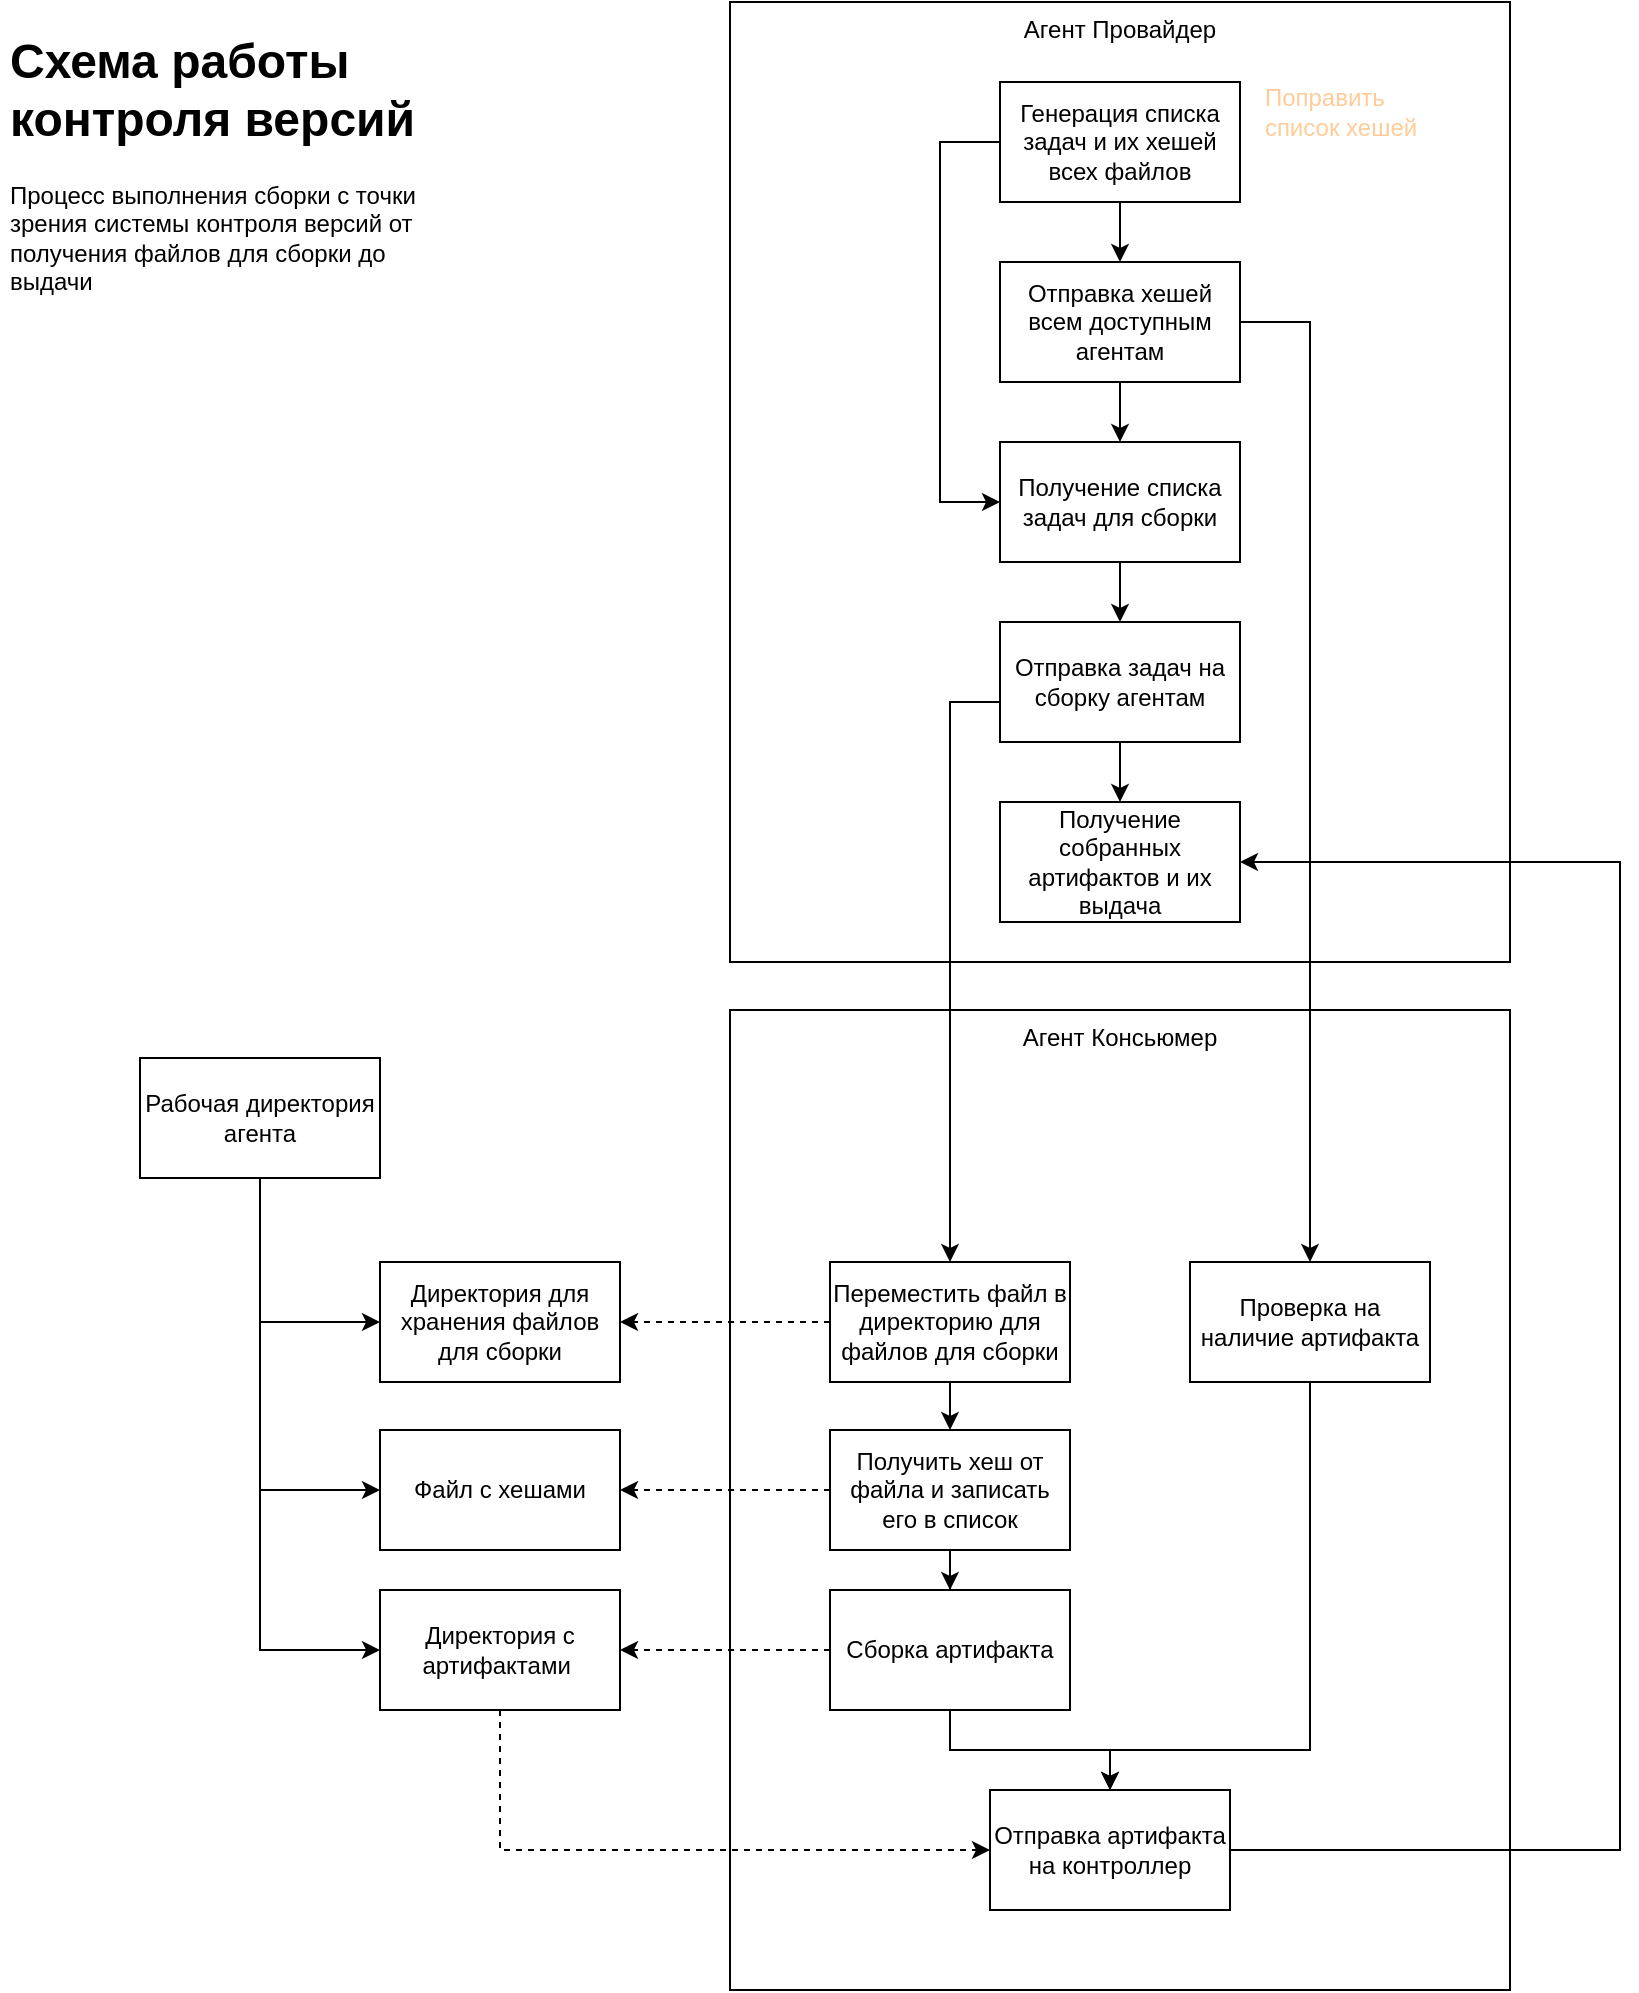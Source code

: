 <mxfile version="15.5.4" type="embed" pages="2"><diagram id="dyj6jYMNnaCiFXH7SBxR" name="Схема"><mxGraphModel dx="1384" dy="1525" grid="1" gridSize="10" guides="1" tooltips="1" connect="1" arrows="1" fold="1" page="1" pageScale="1" pageWidth="1169" pageHeight="827" math="0" shadow="0"><root><mxCell id="0"/><mxCell id="1" parent="0"/><mxCell id="9ElOrBx4syKhtCMLLyps-4" style="edgeStyle=orthogonalEdgeStyle;rounded=0;orthogonalLoop=1;jettySize=auto;html=1;entryX=0;entryY=0.5;entryDx=0;entryDy=0;" parent="1" source="9ElOrBx4syKhtCMLLyps-2" target="9ElOrBx4syKhtCMLLyps-3" edge="1"><mxGeometry relative="1" as="geometry"/></mxCell><mxCell id="9ElOrBx4syKhtCMLLyps-6" style="edgeStyle=orthogonalEdgeStyle;rounded=0;orthogonalLoop=1;jettySize=auto;html=1;entryX=0;entryY=0.5;entryDx=0;entryDy=0;" parent="1" source="9ElOrBx4syKhtCMLLyps-2" target="9ElOrBx4syKhtCMLLyps-5" edge="1"><mxGeometry relative="1" as="geometry"/></mxCell><mxCell id="9ElOrBx4syKhtCMLLyps-8" style="edgeStyle=orthogonalEdgeStyle;rounded=0;orthogonalLoop=1;jettySize=auto;html=1;entryX=0;entryY=0.5;entryDx=0;entryDy=0;" parent="1" source="9ElOrBx4syKhtCMLLyps-2" target="9ElOrBx4syKhtCMLLyps-7" edge="1"><mxGeometry relative="1" as="geometry"/></mxCell><mxCell id="9ElOrBx4syKhtCMLLyps-2" value="Рабочая директория&lt;br&gt;агента" style="rounded=0;whiteSpace=wrap;html=1;" parent="1" vertex="1"><mxGeometry x="270" y="338" width="120" height="60" as="geometry"/></mxCell><mxCell id="9ElOrBx4syKhtCMLLyps-3" value="Директория с артифактами&amp;nbsp;" style="rounded=0;whiteSpace=wrap;html=1;" parent="1" vertex="1"><mxGeometry x="390" y="604" width="120" height="60" as="geometry"/></mxCell><mxCell id="9ElOrBx4syKhtCMLLyps-5" value="Директория для хранения файлов для сборки" style="rounded=0;whiteSpace=wrap;html=1;" parent="1" vertex="1"><mxGeometry x="390" y="440" width="120" height="60" as="geometry"/></mxCell><mxCell id="9ElOrBx4syKhtCMLLyps-7" value="Файл с хешами" style="rounded=0;whiteSpace=wrap;html=1;" parent="1" vertex="1"><mxGeometry x="390" y="524" width="120" height="60" as="geometry"/></mxCell><mxCell id="9ElOrBx4syKhtCMLLyps-9" value="Агент Консьюмер" style="rounded=0;whiteSpace=wrap;html=1;verticalAlign=top;" parent="1" vertex="1"><mxGeometry x="565" y="314" width="390" height="490" as="geometry"/></mxCell><mxCell id="9ElOrBx4syKhtCMLLyps-10" value="Агент Провайдер" style="rounded=0;whiteSpace=wrap;html=1;verticalAlign=top;" parent="1" vertex="1"><mxGeometry x="565" y="-190" width="390" height="480" as="geometry"/></mxCell><mxCell id="9ElOrBx4syKhtCMLLyps-16" style="edgeStyle=orthogonalEdgeStyle;rounded=0;orthogonalLoop=1;jettySize=auto;html=1;entryX=0.5;entryY=0;entryDx=0;entryDy=0;" parent="1" source="9ElOrBx4syKhtCMLLyps-13" target="9ElOrBx4syKhtCMLLyps-15" edge="1"><mxGeometry relative="1" as="geometry"/></mxCell><mxCell id="9ElOrBx4syKhtCMLLyps-23" style="edgeStyle=orthogonalEdgeStyle;rounded=0;orthogonalLoop=1;jettySize=auto;html=1;dashed=1;" parent="1" source="9ElOrBx4syKhtCMLLyps-13" target="9ElOrBx4syKhtCMLLyps-5" edge="1"><mxGeometry relative="1" as="geometry"/></mxCell><mxCell id="9ElOrBx4syKhtCMLLyps-13" value="Переместить файл в директорию для файлов для сборки" style="rounded=0;whiteSpace=wrap;html=1;" parent="1" vertex="1"><mxGeometry x="615" y="440" width="120" height="60" as="geometry"/></mxCell><mxCell id="9ElOrBx4syKhtCMLLyps-18" style="edgeStyle=orthogonalEdgeStyle;rounded=0;orthogonalLoop=1;jettySize=auto;html=1;entryX=0.5;entryY=0;entryDx=0;entryDy=0;" parent="1" source="9ElOrBx4syKhtCMLLyps-15" target="9ElOrBx4syKhtCMLLyps-17" edge="1"><mxGeometry relative="1" as="geometry"/></mxCell><mxCell id="9ElOrBx4syKhtCMLLyps-24" style="edgeStyle=orthogonalEdgeStyle;rounded=0;orthogonalLoop=1;jettySize=auto;html=1;entryX=1;entryY=0.5;entryDx=0;entryDy=0;dashed=1;" parent="1" source="9ElOrBx4syKhtCMLLyps-15" target="9ElOrBx4syKhtCMLLyps-7" edge="1"><mxGeometry relative="1" as="geometry"/></mxCell><mxCell id="9ElOrBx4syKhtCMLLyps-15" value="Получить хеш от файла и записать его в список" style="rounded=0;whiteSpace=wrap;html=1;" parent="1" vertex="1"><mxGeometry x="615" y="524" width="120" height="60" as="geometry"/></mxCell><mxCell id="9ElOrBx4syKhtCMLLyps-25" style="edgeStyle=orthogonalEdgeStyle;rounded=0;orthogonalLoop=1;jettySize=auto;html=1;dashed=1;" parent="1" source="9ElOrBx4syKhtCMLLyps-17" target="9ElOrBx4syKhtCMLLyps-3" edge="1"><mxGeometry relative="1" as="geometry"/></mxCell><mxCell id="9ElOrBx4syKhtCMLLyps-43" style="edgeStyle=orthogonalEdgeStyle;rounded=0;orthogonalLoop=1;jettySize=auto;html=1;exitX=0.5;exitY=1;exitDx=0;exitDy=0;" parent="1" source="9ElOrBx4syKhtCMLLyps-17" target="9ElOrBx4syKhtCMLLyps-41" edge="1"><mxGeometry relative="1" as="geometry"/></mxCell><mxCell id="9ElOrBx4syKhtCMLLyps-17" value="Сборка артифакта" style="rounded=0;whiteSpace=wrap;html=1;" parent="1" vertex="1"><mxGeometry x="615" y="604" width="120" height="60" as="geometry"/></mxCell><mxCell id="9ElOrBx4syKhtCMLLyps-42" style="edgeStyle=orthogonalEdgeStyle;rounded=0;orthogonalLoop=1;jettySize=auto;html=1;exitX=0.5;exitY=1;exitDx=0;exitDy=0;entryX=0.5;entryY=0;entryDx=0;entryDy=0;" parent="1" source="9ElOrBx4syKhtCMLLyps-26" target="9ElOrBx4syKhtCMLLyps-41" edge="1"><mxGeometry relative="1" as="geometry"><Array as="points"><mxPoint x="855" y="684"/><mxPoint x="755" y="684"/></Array></mxGeometry></mxCell><mxCell id="9ElOrBx4syKhtCMLLyps-26" value="Проверка на наличие артифакта" style="rounded=0;whiteSpace=wrap;html=1;" parent="1" vertex="1"><mxGeometry x="795" y="440" width="120" height="60" as="geometry"/></mxCell><mxCell id="9ElOrBx4syKhtCMLLyps-39" value="&lt;h1&gt;Схема работы контроля версий&lt;/h1&gt;&lt;p&gt;Процесс выполнения сборки с точки зрения системы контроля версий от получения файлов для сборки до выдачи&lt;/p&gt;" style="text;html=1;strokeColor=none;fillColor=none;spacing=5;spacingTop=-20;whiteSpace=wrap;overflow=hidden;rounded=0;" parent="1" vertex="1"><mxGeometry x="200" y="-180" width="240" height="140" as="geometry"/></mxCell><mxCell id="VhzPOg7rj_EaicALs-07-3" style="edgeStyle=orthogonalEdgeStyle;rounded=0;orthogonalLoop=1;jettySize=auto;html=1;fontColor=#FFCC99;entryX=1;entryY=0.5;entryDx=0;entryDy=0;" parent="1" source="9ElOrBx4syKhtCMLLyps-41" target="WevxN94N2kklGEovp1XY-10" edge="1"><mxGeometry relative="1" as="geometry"><mxPoint x="1080" y="230" as="targetPoint"/><Array as="points"><mxPoint x="1010" y="734"/><mxPoint x="1010" y="240"/></Array></mxGeometry></mxCell><mxCell id="9ElOrBx4syKhtCMLLyps-41" value="Отправка артифакта на контроллер" style="rounded=0;whiteSpace=wrap;html=1;" parent="1" vertex="1"><mxGeometry x="695" y="704" width="120" height="60" as="geometry"/></mxCell><mxCell id="9ElOrBx4syKhtCMLLyps-44" style="edgeStyle=orthogonalEdgeStyle;rounded=0;orthogonalLoop=1;jettySize=auto;html=1;exitX=0.5;exitY=1;exitDx=0;exitDy=0;entryX=0;entryY=0.5;entryDx=0;entryDy=0;dashed=1;" parent="1" source="9ElOrBx4syKhtCMLLyps-3" target="9ElOrBx4syKhtCMLLyps-41" edge="1"><mxGeometry relative="1" as="geometry"/></mxCell><mxCell id="WevxN94N2kklGEovp1XY-1" style="edgeStyle=orthogonalEdgeStyle;rounded=0;orthogonalLoop=1;jettySize=auto;html=1;entryX=0.5;entryY=0;entryDx=0;entryDy=0;" parent="1" source="WevxN94N2kklGEovp1XY-2" target="WevxN94N2kklGEovp1XY-4" edge="1"><mxGeometry relative="1" as="geometry"><mxPoint x="755" y="-103" as="targetPoint"/></mxGeometry></mxCell><mxCell id="VhzPOg7rj_EaicALs-07-2" style="edgeStyle=orthogonalEdgeStyle;rounded=0;orthogonalLoop=1;jettySize=auto;html=1;entryX=0;entryY=0.5;entryDx=0;entryDy=0;fontColor=#FFCC99;" parent="1" source="WevxN94N2kklGEovp1XY-2" target="WevxN94N2kklGEovp1XY-6" edge="1"><mxGeometry relative="1" as="geometry"><Array as="points"><mxPoint x="670" y="-120"/><mxPoint x="670" y="60"/></Array></mxGeometry></mxCell><mxCell id="WevxN94N2kklGEovp1XY-2" value="Генерация списка задач и их хешей всех файлов" style="rounded=0;whiteSpace=wrap;html=1;" parent="1" vertex="1"><mxGeometry x="700" y="-150" width="120" height="60" as="geometry"/></mxCell><mxCell id="WevxN94N2kklGEovp1XY-3" style="edgeStyle=orthogonalEdgeStyle;rounded=0;orthogonalLoop=1;jettySize=auto;html=1;entryX=0.5;entryY=0;entryDx=0;entryDy=0;" parent="1" source="WevxN94N2kklGEovp1XY-4" target="WevxN94N2kklGEovp1XY-6" edge="1"><mxGeometry relative="1" as="geometry"/></mxCell><mxCell id="WevxN94N2kklGEovp1XY-8" style="edgeStyle=orthogonalEdgeStyle;rounded=0;orthogonalLoop=1;jettySize=auto;html=1;entryX=0.5;entryY=0;entryDx=0;entryDy=0;" parent="1" source="WevxN94N2kklGEovp1XY-4" target="9ElOrBx4syKhtCMLLyps-26" edge="1"><mxGeometry relative="1" as="geometry"><Array as="points"><mxPoint x="855" y="-30"/></Array></mxGeometry></mxCell><mxCell id="WevxN94N2kklGEovp1XY-4" value="Отправка хешей всем доступным агентам" style="rounded=0;whiteSpace=wrap;html=1;" parent="1" vertex="1"><mxGeometry x="700" y="-60" width="120" height="60" as="geometry"/></mxCell><mxCell id="WevxN94N2kklGEovp1XY-5" style="edgeStyle=orthogonalEdgeStyle;rounded=0;orthogonalLoop=1;jettySize=auto;html=1;" parent="1" source="WevxN94N2kklGEovp1XY-6" target="WevxN94N2kklGEovp1XY-7" edge="1"><mxGeometry relative="1" as="geometry"/></mxCell><mxCell id="WevxN94N2kklGEovp1XY-6" value="Получение списка задач для сборки" style="rounded=0;whiteSpace=wrap;html=1;" parent="1" vertex="1"><mxGeometry x="700" y="30" width="120" height="60" as="geometry"/></mxCell><mxCell id="WevxN94N2kklGEovp1XY-9" style="edgeStyle=orthogonalEdgeStyle;rounded=0;orthogonalLoop=1;jettySize=auto;html=1;" parent="1" source="WevxN94N2kklGEovp1XY-7" target="9ElOrBx4syKhtCMLLyps-13" edge="1"><mxGeometry relative="1" as="geometry"><Array as="points"><mxPoint x="675" y="160"/></Array></mxGeometry></mxCell><mxCell id="WevxN94N2kklGEovp1XY-11" style="edgeStyle=orthogonalEdgeStyle;rounded=0;orthogonalLoop=1;jettySize=auto;html=1;" parent="1" source="WevxN94N2kklGEovp1XY-7" target="WevxN94N2kklGEovp1XY-10" edge="1"><mxGeometry relative="1" as="geometry"/></mxCell><mxCell id="WevxN94N2kklGEovp1XY-7" value="Отправка задач на сборку агентам" style="rounded=0;whiteSpace=wrap;html=1;" parent="1" vertex="1"><mxGeometry x="700" y="120" width="120" height="60" as="geometry"/></mxCell><mxCell id="WevxN94N2kklGEovp1XY-10" value="Получение собранных артифактов и их выдача" style="rounded=0;whiteSpace=wrap;html=1;" parent="1" vertex="1"><mxGeometry x="700" y="210" width="120" height="60" as="geometry"/></mxCell><mxCell id="VhzPOg7rj_EaicALs-07-1" value="&lt;div style=&quot;text-align: left&quot;&gt;&lt;span&gt;Поправить&lt;/span&gt;&lt;/div&gt;список хешей" style="text;html=1;align=center;verticalAlign=middle;resizable=0;points=[];autosize=1;strokeColor=none;fillColor=none;fontColor=#FFCC99;" parent="1" vertex="1"><mxGeometry x="825" y="-150" width="90" height="30" as="geometry"/></mxCell></root></mxGraphModel></diagram><diagram id="ktCYhHrH8g-7YEuT9wKO" name="Интерфейсы"><mxGraphModel dx="1384" dy="698" grid="1" gridSize="10" guides="1" tooltips="1" connect="1" arrows="1" fold="1" page="1" pageScale="1" pageWidth="1169" pageHeight="827" math="0" shadow="0"><root><mxCell id="ta4Cwy5dCAfMxrfX0BdC-0"/><mxCell id="ta4Cwy5dCAfMxrfX0BdC-1" parent="ta4Cwy5dCAfMxrfX0BdC-0"/><mxCell id="nBc0TmQdO7ZgYxgDb6Q0-0" value="&lt;h1&gt;Работа системы контроля версий&lt;/h1&gt;&lt;p&gt;С точки зрения распределения задач между интерфейсами&lt;/p&gt;" style="text;html=1;strokeColor=none;fillColor=none;spacing=5;spacingTop=-20;whiteSpace=wrap;overflow=hidden;rounded=0;" parent="ta4Cwy5dCAfMxrfX0BdC-1" vertex="1"><mxGeometry x="215" y="24" width="240" height="120" as="geometry"/></mxCell><mxCell id="7B7lR2EDdQQpW10fQZtu-5" style="edgeStyle=orthogonalEdgeStyle;rounded=0;orthogonalLoop=1;jettySize=auto;html=1;entryX=0.5;entryY=0;entryDx=0;entryDy=0;" parent="ta4Cwy5dCAfMxrfX0BdC-1" source="7B7lR2EDdQQpW10fQZtu-0" target="7B7lR2EDdQQpW10fQZtu-4" edge="1"><mxGeometry relative="1" as="geometry"/></mxCell><mxCell id="7B7lR2EDdQQpW10fQZtu-0" value="&lt;div style=&quot;text-align: left&quot;&gt;&lt;b&gt;IRemoteAgent&lt;/b&gt;&lt;/div&gt;CheckHashes" style="rounded=0;whiteSpace=wrap;html=1;" parent="ta4Cwy5dCAfMxrfX0BdC-1" vertex="1"><mxGeometry x="215" y="190" width="180" height="60" as="geometry"/></mxCell><mxCell id="7B7lR2EDdQQpW10fQZtu-1" value="&lt;div style=&quot;text-align: left&quot;&gt;&lt;b&gt;ITask&lt;/b&gt;&lt;/div&gt;GetPayload" style="rounded=0;whiteSpace=wrap;html=1;" parent="ta4Cwy5dCAfMxrfX0BdC-1" vertex="1"><mxGeometry x="455" y="390" width="180" height="60" as="geometry"/></mxCell><mxCell id="7B7lR2EDdQQpW10fQZtu-8" style="edgeStyle=orthogonalEdgeStyle;rounded=0;orthogonalLoop=1;jettySize=auto;html=1;entryX=0.5;entryY=0;entryDx=0;entryDy=0;" parent="ta4Cwy5dCAfMxrfX0BdC-1" source="7B7lR2EDdQQpW10fQZtu-4" target="7B7lR2EDdQQpW10fQZtu-7" edge="1"><mxGeometry relative="1" as="geometry"/></mxCell><mxCell id="7B7lR2EDdQQpW10fQZtu-4" value="&lt;div style=&quot;text-align: left&quot;&gt;&lt;b&gt;IHashManager&lt;/b&gt;&lt;/div&gt;GetArtifactsFromHashlist" style="rounded=0;whiteSpace=wrap;html=1;" parent="ta4Cwy5dCAfMxrfX0BdC-1" vertex="1"><mxGeometry x="215" y="290" width="180" height="60" as="geometry"/></mxCell><mxCell id="7B7lR2EDdQQpW10fQZtu-7" value="&lt;div style=&quot;text-align: left&quot;&gt;&lt;span&gt;&lt;b&gt;INetwork&lt;/b&gt;&lt;/span&gt;&lt;/div&gt;SendArtifactList" style="rounded=0;whiteSpace=wrap;html=1;align=center;" parent="ta4Cwy5dCAfMxrfX0BdC-1" vertex="1"><mxGeometry x="215" y="390" width="180" height="60" as="geometry"/></mxCell><mxCell id="pLQROoIjp89b6cflcCqg-3" style="edgeStyle=orthogonalEdgeStyle;rounded=0;orthogonalLoop=1;jettySize=auto;html=1;exitX=0.5;exitY=1;exitDx=0;exitDy=0;entryX=0.5;entryY=0;entryDx=0;entryDy=0;" parent="ta4Cwy5dCAfMxrfX0BdC-1" source="7B7lR2EDdQQpW10fQZtu-11" target="pLQROoIjp89b6cflcCqg-1" edge="1"><mxGeometry relative="1" as="geometry"/></mxCell><mxCell id="7B7lR2EDdQQpW10fQZtu-11" value="&lt;div style=&quot;text-align: left&quot;&gt;&lt;b&gt;IRemoteAgent&lt;/b&gt;&lt;/div&gt;&lt;div style=&quot;text-align: left&quot;&gt;&lt;span&gt;DoTask&lt;/span&gt;&lt;/div&gt;" style="rounded=0;whiteSpace=wrap;html=1;" parent="ta4Cwy5dCAfMxrfX0BdC-1" vertex="1"><mxGeometry x="455" y="190" width="180" height="60" as="geometry"/></mxCell><mxCell id="pLQROoIjp89b6cflcCqg-4" style="edgeStyle=orthogonalEdgeStyle;rounded=0;orthogonalLoop=1;jettySize=auto;html=1;exitX=0.5;exitY=1;exitDx=0;exitDy=0;entryX=0.5;entryY=0;entryDx=0;entryDy=0;" parent="ta4Cwy5dCAfMxrfX0BdC-1" source="pLQROoIjp89b6cflcCqg-1" target="7B7lR2EDdQQpW10fQZtu-1" edge="1"><mxGeometry relative="1" as="geometry"/></mxCell><mxCell id="pLQROoIjp89b6cflcCqg-1" value="&lt;div style=&quot;text-align: left&quot;&gt;&lt;b&gt;IHashManager&lt;/b&gt;&lt;/div&gt;&lt;div style=&quot;text-align: left&quot;&gt;GenerateFileHash&lt;/div&gt;" style="rounded=0;whiteSpace=wrap;html=1;" parent="ta4Cwy5dCAfMxrfX0BdC-1" vertex="1"><mxGeometry x="455" y="290" width="180" height="60" as="geometry"/></mxCell><mxCell id="pLQROoIjp89b6cflcCqg-9" style="edgeStyle=orthogonalEdgeStyle;rounded=0;orthogonalLoop=1;jettySize=auto;html=1;entryX=0.5;entryY=0;entryDx=0;entryDy=0;" parent="ta4Cwy5dCAfMxrfX0BdC-1" source="pLQROoIjp89b6cflcCqg-6" target="pLQROoIjp89b6cflcCqg-8" edge="1"><mxGeometry relative="1" as="geometry"/></mxCell><mxCell id="pLQROoIjp89b6cflcCqg-6" value="&lt;div style=&quot;text-align: left&quot;&gt;&lt;b&gt;IController&lt;/b&gt;&lt;/div&gt;&lt;div style=&quot;text-align: left&quot;&gt;BuildContent&lt;/div&gt;" style="rounded=0;whiteSpace=wrap;html=1;" parent="ta4Cwy5dCAfMxrfX0BdC-1" vertex="1"><mxGeometry x="780" y="190" width="180" height="60" as="geometry"/></mxCell><mxCell id="_8C6AqdNXHwlSMg23AnS-1" style="edgeStyle=orthogonalEdgeStyle;rounded=0;orthogonalLoop=1;jettySize=auto;html=1;entryX=0.5;entryY=0;entryDx=0;entryDy=0;" parent="ta4Cwy5dCAfMxrfX0BdC-1" source="pLQROoIjp89b6cflcCqg-8" target="_8C6AqdNXHwlSMg23AnS-0" edge="1"><mxGeometry relative="1" as="geometry"/></mxCell><mxCell id="pLQROoIjp89b6cflcCqg-8" value="&lt;div style=&quot;text-align: left&quot;&gt;&lt;b&gt;IHashManager&lt;/b&gt;&lt;/div&gt;&lt;div style=&quot;text-align: left&quot;&gt;GenerateFileHash&lt;/div&gt;" style="rounded=0;whiteSpace=wrap;html=1;" parent="ta4Cwy5dCAfMxrfX0BdC-1" vertex="1"><mxGeometry x="780" y="290" width="180" height="60" as="geometry"/></mxCell><mxCell id="pLQROoIjp89b6cflcCqg-10" value="For each file" style="text;html=1;align=center;verticalAlign=middle;resizable=0;points=[];autosize=1;strokeColor=none;fillColor=none;" parent="ta4Cwy5dCAfMxrfX0BdC-1" vertex="1"><mxGeometry x="890" y="260" width="80" height="20" as="geometry"/></mxCell><mxCell id="_8C6AqdNXHwlSMg23AnS-3" style="edgeStyle=orthogonalEdgeStyle;rounded=0;orthogonalLoop=1;jettySize=auto;html=1;entryX=0.5;entryY=0;entryDx=0;entryDy=0;" parent="ta4Cwy5dCAfMxrfX0BdC-1" source="_8C6AqdNXHwlSMg23AnS-0" target="_8C6AqdNXHwlSMg23AnS-2" edge="1"><mxGeometry relative="1" as="geometry"/></mxCell><mxCell id="_8C6AqdNXHwlSMg23AnS-0" value="&lt;div style=&quot;text-align: left&quot;&gt;&lt;span&gt;&lt;b&gt;INetwork&lt;/b&gt;&lt;/span&gt;&lt;/div&gt;&lt;div style=&quot;text-align: left&quot;&gt;&lt;span&gt;GetExistingArtifactList&lt;/span&gt;&lt;/div&gt;" style="rounded=0;whiteSpace=wrap;html=1;align=center;" parent="ta4Cwy5dCAfMxrfX0BdC-1" vertex="1"><mxGeometry x="780" y="390" width="180" height="60" as="geometry"/></mxCell><mxCell id="_8C6AqdNXHwlSMg23AnS-6" style="edgeStyle=orthogonalEdgeStyle;rounded=0;orthogonalLoop=1;jettySize=auto;html=1;entryX=0.5;entryY=0;entryDx=0;entryDy=0;" parent="ta4Cwy5dCAfMxrfX0BdC-1" source="_8C6AqdNXHwlSMg23AnS-2" target="_8C6AqdNXHwlSMg23AnS-5" edge="1"><mxGeometry relative="1" as="geometry"/></mxCell><mxCell id="_8C6AqdNXHwlSMg23AnS-2" value="&lt;div style=&quot;text-align: left&quot;&gt;&lt;span&gt;&lt;b&gt;INetwork&lt;/b&gt;&lt;/span&gt;&lt;/div&gt;&lt;div style=&quot;text-align: left&quot;&gt;&lt;span&gt;CollectArtifact&lt;/span&gt;&lt;/div&gt;" style="rounded=0;whiteSpace=wrap;html=1;align=center;" parent="ta4Cwy5dCAfMxrfX0BdC-1" vertex="1"><mxGeometry x="780" y="490" width="180" height="60" as="geometry"/></mxCell><mxCell id="_8C6AqdNXHwlSMg23AnS-4" value="For each existsing" style="text;html=1;align=center;verticalAlign=middle;resizable=0;points=[];autosize=1;strokeColor=none;fillColor=none;" parent="ta4Cwy5dCAfMxrfX0BdC-1" vertex="1"><mxGeometry x="890" y="460" width="110" height="20" as="geometry"/></mxCell><mxCell id="_8C6AqdNXHwlSMg23AnS-5" value="&lt;div style=&quot;text-align: left&quot;&gt;&lt;b&gt;IController&lt;/b&gt;&lt;br&gt;&lt;/div&gt;&lt;div style=&quot;text-align: left&quot;&gt;&lt;span&gt;// Remove existing artifacts from list and build list&lt;/span&gt;&lt;/div&gt;" style="rounded=0;whiteSpace=wrap;html=1;align=center;" parent="ta4Cwy5dCAfMxrfX0BdC-1" vertex="1"><mxGeometry x="780" y="590" width="180" height="60" as="geometry"/></mxCell></root></mxGraphModel></diagram></mxfile>